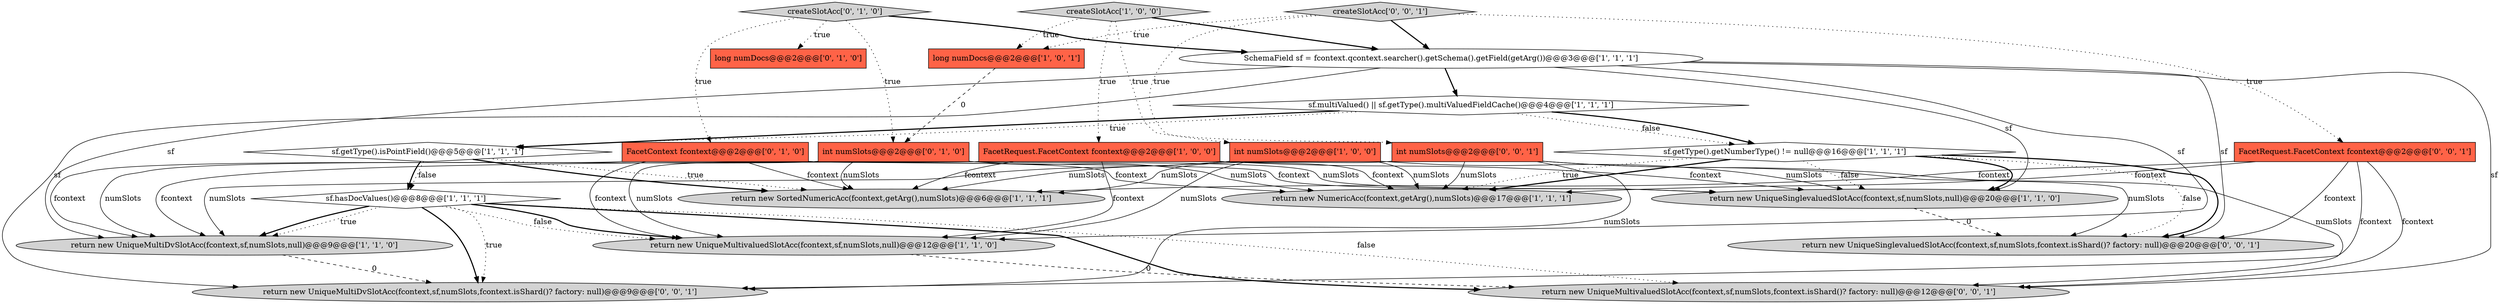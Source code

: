 digraph {
4 [style = filled, label = "return new NumericAcc(fcontext,getArg(),numSlots)@@@17@@@['1', '1', '1']", fillcolor = lightgray, shape = ellipse image = "AAA0AAABBB1BBB"];
19 [style = filled, label = "return new UniqueSinglevaluedSlotAcc(fcontext,sf,numSlots,fcontext.isShard()? factory: null)@@@20@@@['0', '0', '1']", fillcolor = lightgray, shape = ellipse image = "AAA0AAABBB3BBB"];
18 [style = filled, label = "return new UniqueMultivaluedSlotAcc(fcontext,sf,numSlots,fcontext.isShard()? factory: null)@@@12@@@['0', '0', '1']", fillcolor = lightgray, shape = ellipse image = "AAA0AAABBB3BBB"];
22 [style = filled, label = "FacetRequest.FacetContext fcontext@@@2@@@['0', '0', '1']", fillcolor = tomato, shape = box image = "AAA0AAABBB3BBB"];
21 [style = filled, label = "return new UniqueMultiDvSlotAcc(fcontext,sf,numSlots,fcontext.isShard()? factory: null)@@@9@@@['0', '0', '1']", fillcolor = lightgray, shape = ellipse image = "AAA0AAABBB3BBB"];
16 [style = filled, label = "createSlotAcc['0', '1', '0']", fillcolor = lightgray, shape = diamond image = "AAA0AAABBB2BBB"];
11 [style = filled, label = "long numDocs@@@2@@@['1', '0', '1']", fillcolor = tomato, shape = box image = "AAA0AAABBB1BBB"];
14 [style = filled, label = "long numDocs@@@2@@@['0', '1', '0']", fillcolor = tomato, shape = box image = "AAA0AAABBB2BBB"];
0 [style = filled, label = "int numSlots@@@2@@@['1', '0', '0']", fillcolor = tomato, shape = box image = "AAA0AAABBB1BBB"];
12 [style = filled, label = "return new SortedNumericAcc(fcontext,getArg(),numSlots)@@@6@@@['1', '1', '1']", fillcolor = lightgray, shape = ellipse image = "AAA0AAABBB1BBB"];
15 [style = filled, label = "FacetContext fcontext@@@2@@@['0', '1', '0']", fillcolor = tomato, shape = box image = "AAA0AAABBB2BBB"];
17 [style = filled, label = "int numSlots@@@2@@@['0', '1', '0']", fillcolor = tomato, shape = box image = "AAA1AAABBB2BBB"];
6 [style = filled, label = "sf.multiValued() || sf.getType().multiValuedFieldCache()@@@4@@@['1', '1', '1']", fillcolor = white, shape = diamond image = "AAA0AAABBB1BBB"];
7 [style = filled, label = "FacetRequest.FacetContext fcontext@@@2@@@['1', '0', '0']", fillcolor = tomato, shape = box image = "AAA0AAABBB1BBB"];
23 [style = filled, label = "int numSlots@@@2@@@['0', '0', '1']", fillcolor = tomato, shape = box image = "AAA0AAABBB3BBB"];
1 [style = filled, label = "SchemaField sf = fcontext.qcontext.searcher().getSchema().getField(getArg())@@@3@@@['1', '1', '1']", fillcolor = white, shape = ellipse image = "AAA0AAABBB1BBB"];
13 [style = filled, label = "return new UniqueMultivaluedSlotAcc(fcontext,sf,numSlots,null)@@@12@@@['1', '1', '0']", fillcolor = lightgray, shape = ellipse image = "AAA0AAABBB1BBB"];
3 [style = filled, label = "return new UniqueSinglevaluedSlotAcc(fcontext,sf,numSlots,null)@@@20@@@['1', '1', '0']", fillcolor = lightgray, shape = ellipse image = "AAA0AAABBB1BBB"];
8 [style = filled, label = "sf.hasDocValues()@@@8@@@['1', '1', '1']", fillcolor = white, shape = diamond image = "AAA0AAABBB1BBB"];
20 [style = filled, label = "createSlotAcc['0', '0', '1']", fillcolor = lightgray, shape = diamond image = "AAA0AAABBB3BBB"];
5 [style = filled, label = "sf.getType().isPointField()@@@5@@@['1', '1', '1']", fillcolor = white, shape = diamond image = "AAA0AAABBB1BBB"];
2 [style = filled, label = "sf.getType().getNumberType() != null@@@16@@@['1', '1', '1']", fillcolor = white, shape = diamond image = "AAA0AAABBB1BBB"];
10 [style = filled, label = "createSlotAcc['1', '0', '0']", fillcolor = lightgray, shape = diamond image = "AAA0AAABBB1BBB"];
9 [style = filled, label = "return new UniqueMultiDvSlotAcc(fcontext,sf,numSlots,null)@@@9@@@['1', '1', '0']", fillcolor = lightgray, shape = ellipse image = "AAA0AAABBB1BBB"];
0->4 [style = solid, label="numSlots"];
17->4 [style = solid, label="numSlots"];
5->8 [style = bold, label=""];
22->4 [style = solid, label="fcontext"];
2->19 [style = bold, label=""];
7->4 [style = solid, label="fcontext"];
1->19 [style = solid, label="sf"];
1->9 [style = solid, label="sf"];
8->21 [style = dotted, label="true"];
15->3 [style = solid, label="fcontext"];
20->11 [style = dotted, label="true"];
7->3 [style = solid, label="fcontext"];
0->13 [style = solid, label="numSlots"];
23->21 [style = solid, label="numSlots"];
8->18 [style = bold, label=""];
1->21 [style = solid, label="sf"];
8->13 [style = dotted, label="false"];
2->3 [style = bold, label=""];
16->17 [style = dotted, label="true"];
15->9 [style = solid, label="fcontext"];
1->3 [style = solid, label="sf"];
17->12 [style = solid, label="numSlots"];
7->13 [style = solid, label="fcontext"];
23->19 [style = solid, label="numSlots"];
15->12 [style = solid, label="fcontext"];
6->2 [style = dotted, label="false"];
2->3 [style = dotted, label="false"];
2->19 [style = dotted, label="false"];
22->12 [style = solid, label="fcontext"];
7->12 [style = solid, label="fcontext"];
11->17 [style = dashed, label="0"];
20->1 [style = bold, label=""];
22->21 [style = solid, label="fcontext"];
5->12 [style = dotted, label="true"];
1->18 [style = solid, label="sf"];
22->19 [style = solid, label="fcontext"];
2->4 [style = bold, label=""];
15->13 [style = solid, label="fcontext"];
23->18 [style = solid, label="numSlots"];
0->9 [style = solid, label="numSlots"];
3->19 [style = dashed, label="0"];
6->2 [style = bold, label=""];
17->3 [style = solid, label="numSlots"];
6->5 [style = bold, label=""];
0->12 [style = solid, label="numSlots"];
17->9 [style = solid, label="numSlots"];
1->6 [style = bold, label=""];
23->12 [style = solid, label="numSlots"];
15->4 [style = solid, label="fcontext"];
5->12 [style = bold, label=""];
16->1 [style = bold, label=""];
10->11 [style = dotted, label="true"];
23->4 [style = solid, label="numSlots"];
8->18 [style = dotted, label="false"];
9->21 [style = dashed, label="0"];
2->4 [style = dotted, label="true"];
1->13 [style = solid, label="sf"];
16->14 [style = dotted, label="true"];
8->9 [style = bold, label=""];
20->23 [style = dotted, label="true"];
8->21 [style = bold, label=""];
10->0 [style = dotted, label="true"];
20->22 [style = dotted, label="true"];
8->9 [style = dotted, label="true"];
0->3 [style = solid, label="numSlots"];
13->18 [style = dashed, label="0"];
7->9 [style = solid, label="fcontext"];
5->8 [style = dotted, label="false"];
10->1 [style = bold, label=""];
10->7 [style = dotted, label="true"];
22->18 [style = solid, label="fcontext"];
8->13 [style = bold, label=""];
6->5 [style = dotted, label="true"];
16->15 [style = dotted, label="true"];
17->13 [style = solid, label="numSlots"];
}
